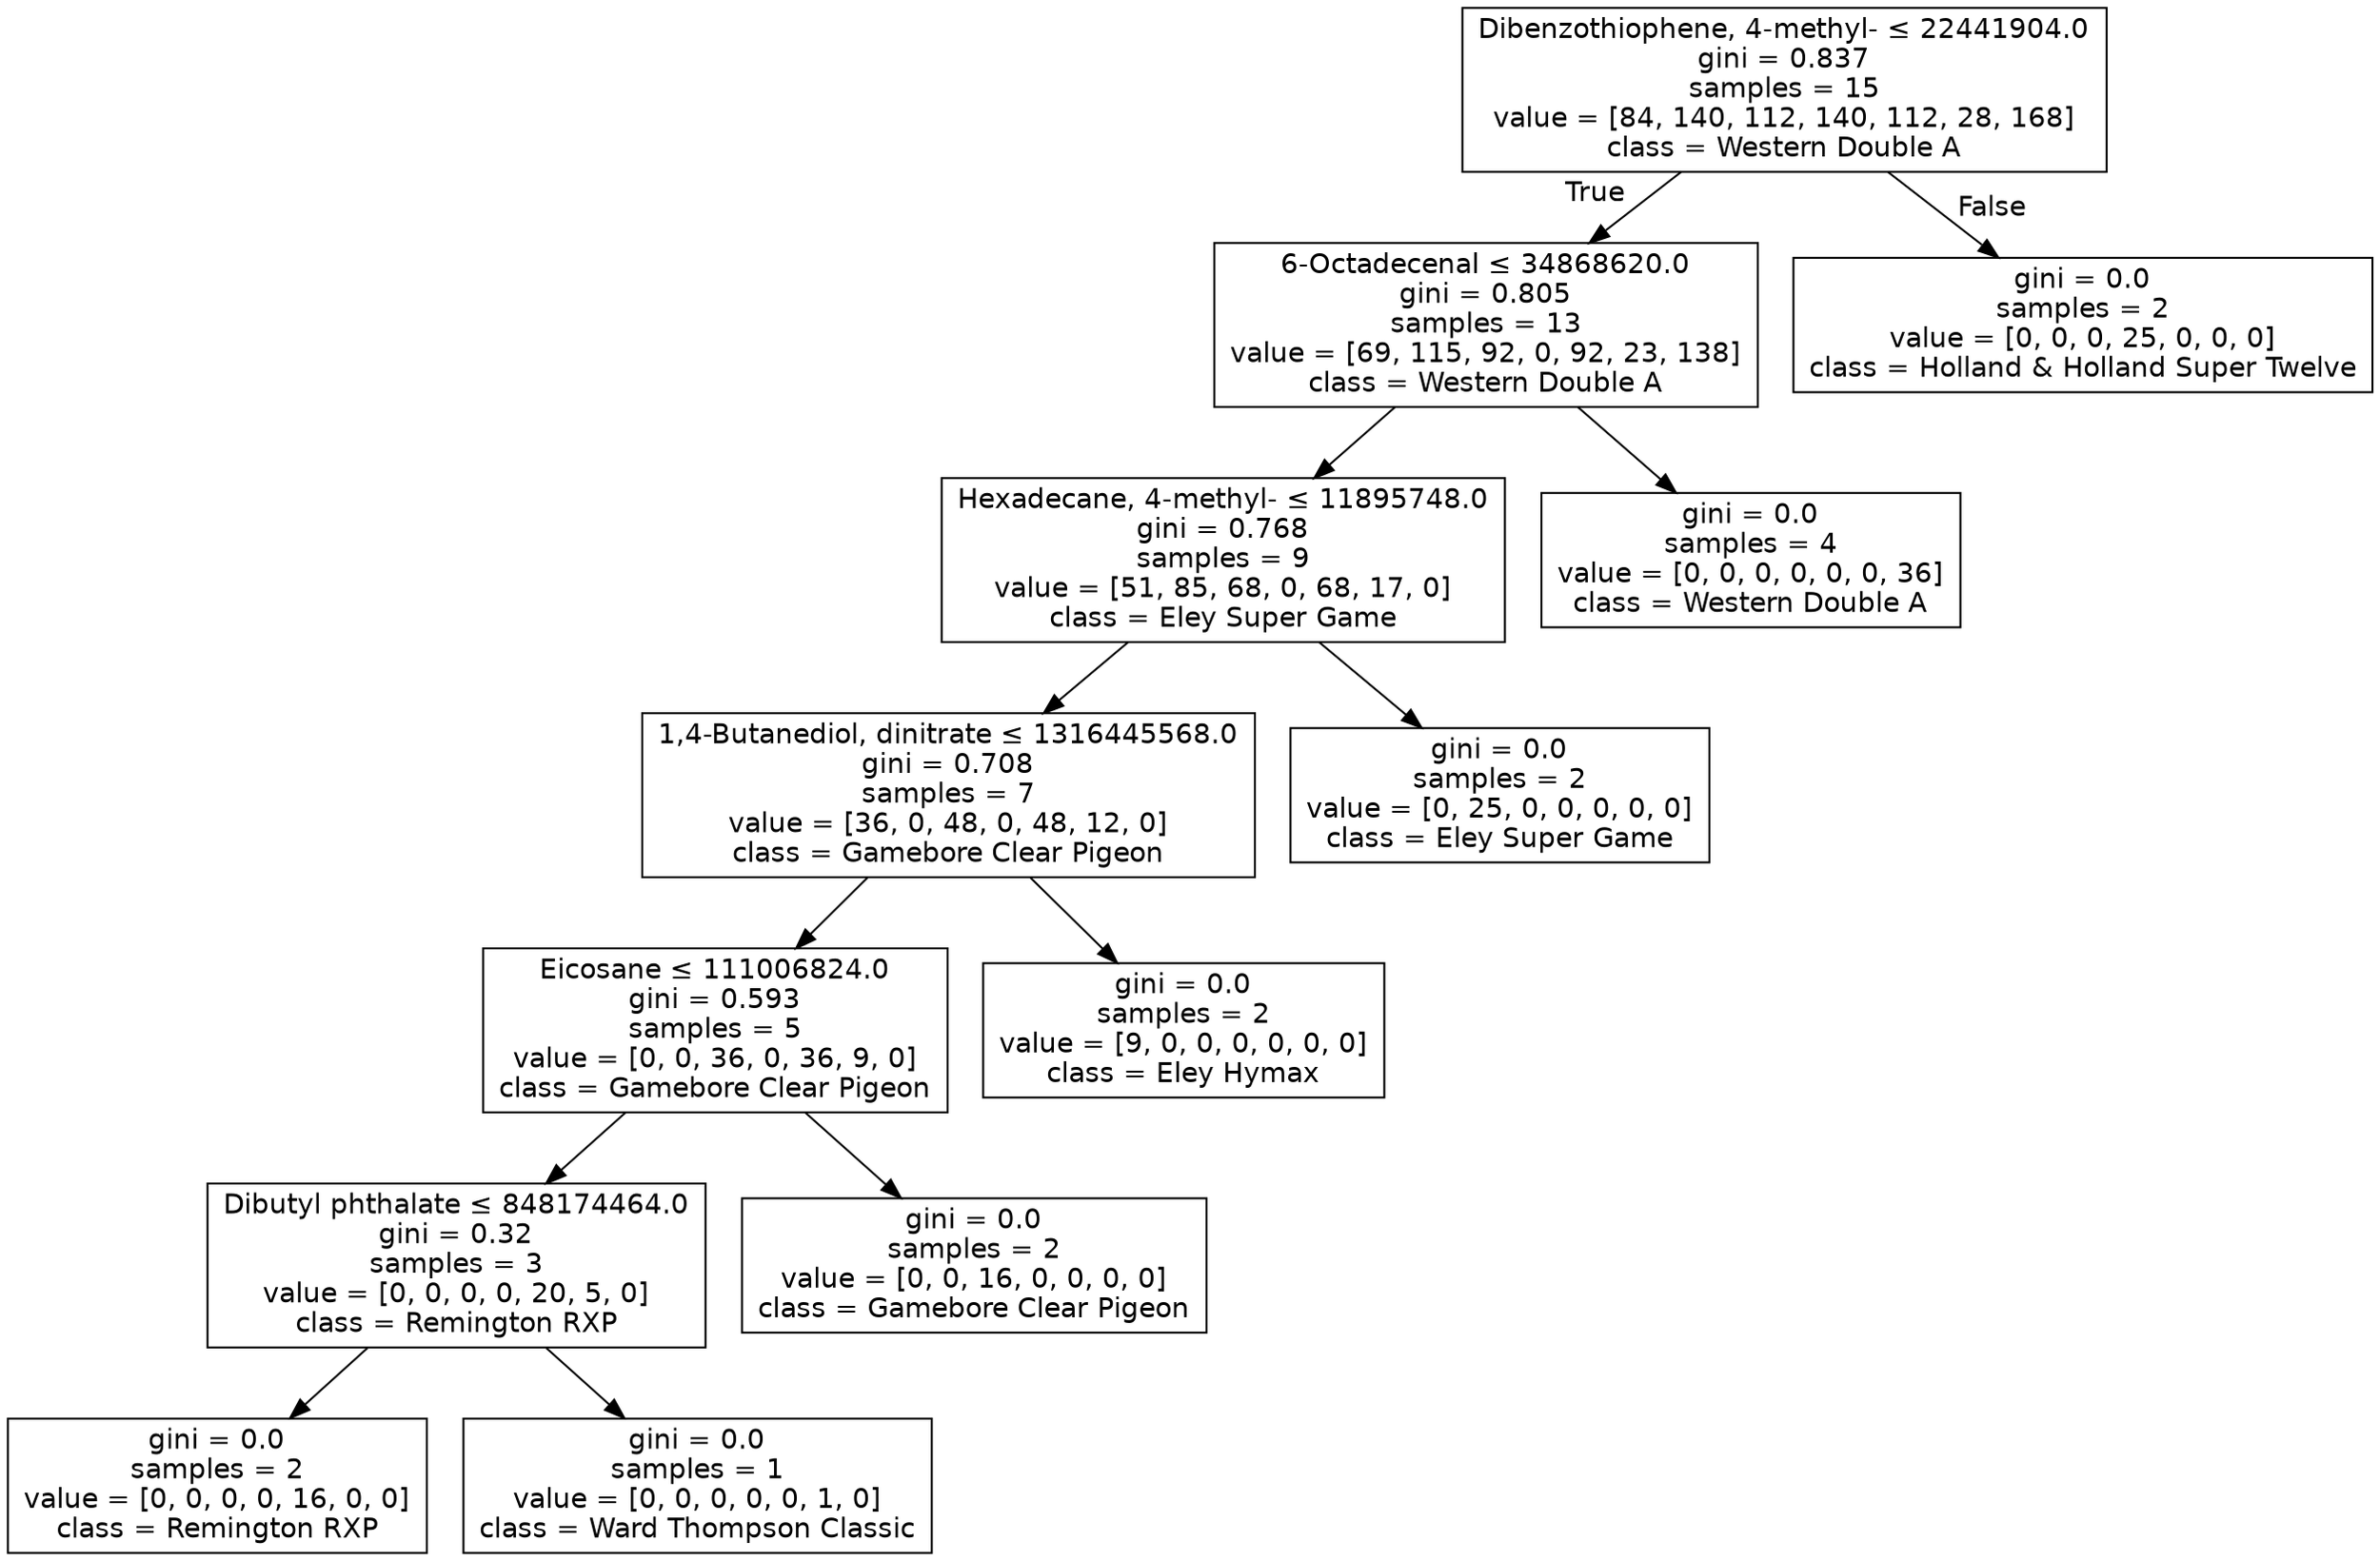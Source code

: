 digraph Tree {
node [shape=box, fontname="helvetica"] ;
edge [fontname="helvetica"] ;
0 [label=<Dibenzothiophene, 4-methyl- &le; 22441904.0<br/>gini = 0.837<br/>samples = 15<br/>value = [84, 140, 112, 140, 112, 28, 168]<br/>class = Western Double A>] ;
1 [label=<6-Octadecenal &le; 34868620.0<br/>gini = 0.805<br/>samples = 13<br/>value = [69, 115, 92, 0, 92, 23, 138]<br/>class = Western Double A>] ;
0 -> 1 [labeldistance=2.5, labelangle=45, headlabel="True"] ;
2 [label=<Hexadecane, 4-methyl- &le; 11895748.0<br/>gini = 0.768<br/>samples = 9<br/>value = [51, 85, 68, 0, 68, 17, 0]<br/>class = Eley Super Game>] ;
1 -> 2 ;
3 [label=<1,4-Butanediol, dinitrate &le; 1316445568.0<br/>gini = 0.708<br/>samples = 7<br/>value = [36, 0, 48, 0, 48, 12, 0]<br/>class = Gamebore Clear Pigeon>] ;
2 -> 3 ;
4 [label=<Eicosane &le; 111006824.0<br/>gini = 0.593<br/>samples = 5<br/>value = [0, 0, 36, 0, 36, 9, 0]<br/>class = Gamebore Clear Pigeon>] ;
3 -> 4 ;
5 [label=<Dibutyl phthalate &le; 848174464.0<br/>gini = 0.32<br/>samples = 3<br/>value = [0, 0, 0, 0, 20, 5, 0]<br/>class = Remington RXP>] ;
4 -> 5 ;
6 [label=<gini = 0.0<br/>samples = 2<br/>value = [0, 0, 0, 0, 16, 0, 0]<br/>class = Remington RXP>] ;
5 -> 6 ;
7 [label=<gini = 0.0<br/>samples = 1<br/>value = [0, 0, 0, 0, 0, 1, 0]<br/>class = Ward Thompson Classic>] ;
5 -> 7 ;
8 [label=<gini = 0.0<br/>samples = 2<br/>value = [0, 0, 16, 0, 0, 0, 0]<br/>class = Gamebore Clear Pigeon>] ;
4 -> 8 ;
9 [label=<gini = 0.0<br/>samples = 2<br/>value = [9, 0, 0, 0, 0, 0, 0]<br/>class = Eley Hymax>] ;
3 -> 9 ;
10 [label=<gini = 0.0<br/>samples = 2<br/>value = [0, 25, 0, 0, 0, 0, 0]<br/>class = Eley Super Game>] ;
2 -> 10 ;
11 [label=<gini = 0.0<br/>samples = 4<br/>value = [0, 0, 0, 0, 0, 0, 36]<br/>class = Western Double A>] ;
1 -> 11 ;
12 [label=<gini = 0.0<br/>samples = 2<br/>value = [0, 0, 0, 25, 0, 0, 0]<br/>class = Holland &amp; Holland Super Twelve>] ;
0 -> 12 [labeldistance=2.5, labelangle=-45, headlabel="False"] ;
}
